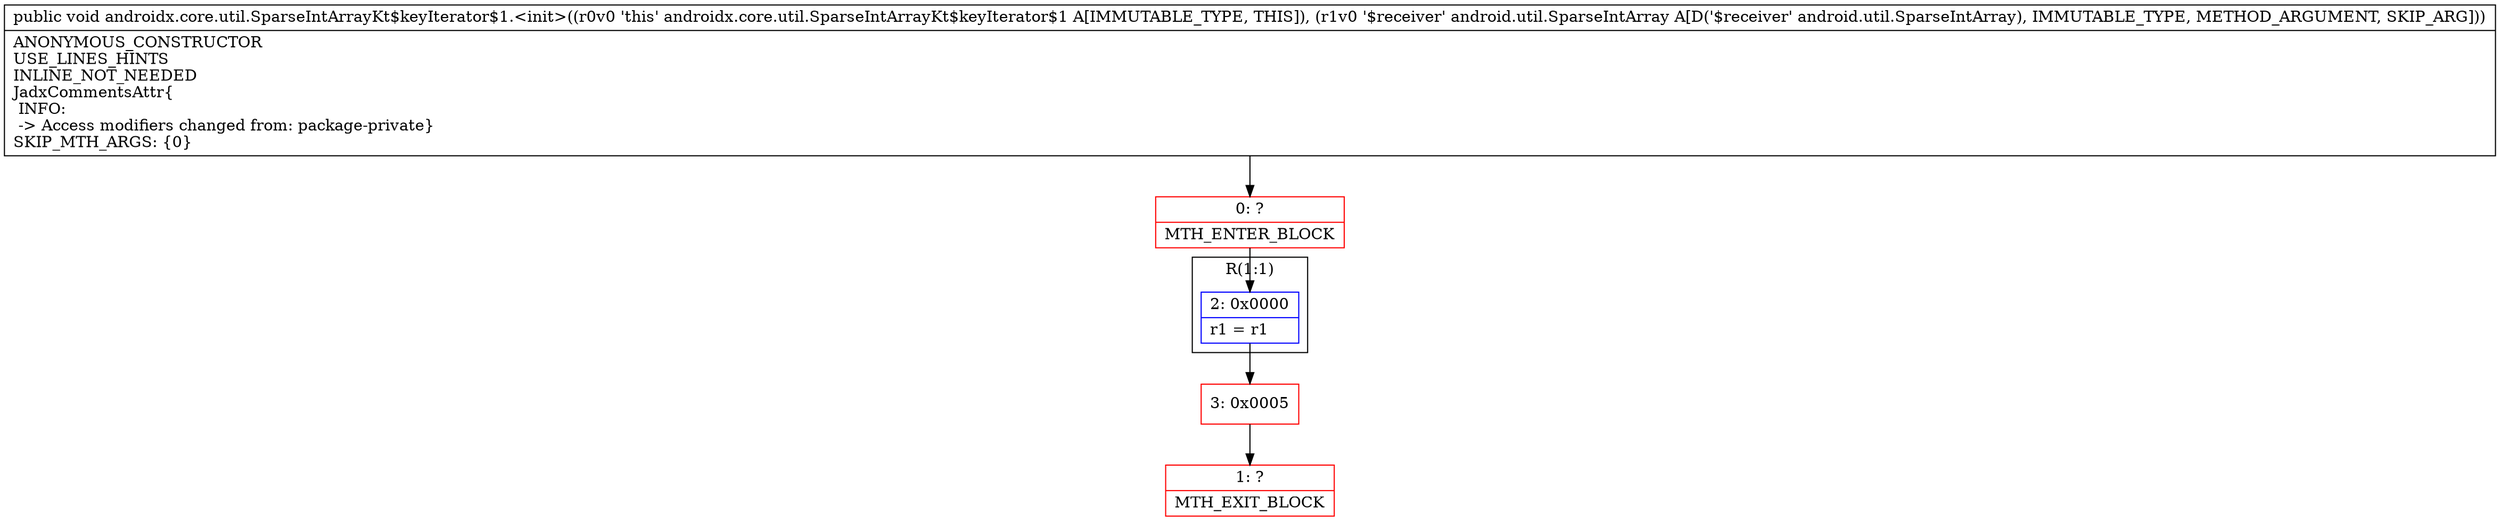 digraph "CFG forandroidx.core.util.SparseIntArrayKt$keyIterator$1.\<init\>(Landroid\/util\/SparseIntArray;)V" {
subgraph cluster_Region_1600971156 {
label = "R(1:1)";
node [shape=record,color=blue];
Node_2 [shape=record,label="{2\:\ 0x0000|r1 = r1\l}"];
}
Node_0 [shape=record,color=red,label="{0\:\ ?|MTH_ENTER_BLOCK\l}"];
Node_3 [shape=record,color=red,label="{3\:\ 0x0005}"];
Node_1 [shape=record,color=red,label="{1\:\ ?|MTH_EXIT_BLOCK\l}"];
MethodNode[shape=record,label="{public void androidx.core.util.SparseIntArrayKt$keyIterator$1.\<init\>((r0v0 'this' androidx.core.util.SparseIntArrayKt$keyIterator$1 A[IMMUTABLE_TYPE, THIS]), (r1v0 '$receiver' android.util.SparseIntArray A[D('$receiver' android.util.SparseIntArray), IMMUTABLE_TYPE, METHOD_ARGUMENT, SKIP_ARG]))  | ANONYMOUS_CONSTRUCTOR\lUSE_LINES_HINTS\lINLINE_NOT_NEEDED\lJadxCommentsAttr\{\l INFO: \l \-\> Access modifiers changed from: package\-private\}\lSKIP_MTH_ARGS: \{0\}\l}"];
MethodNode -> Node_0;Node_2 -> Node_3;
Node_0 -> Node_2;
Node_3 -> Node_1;
}

